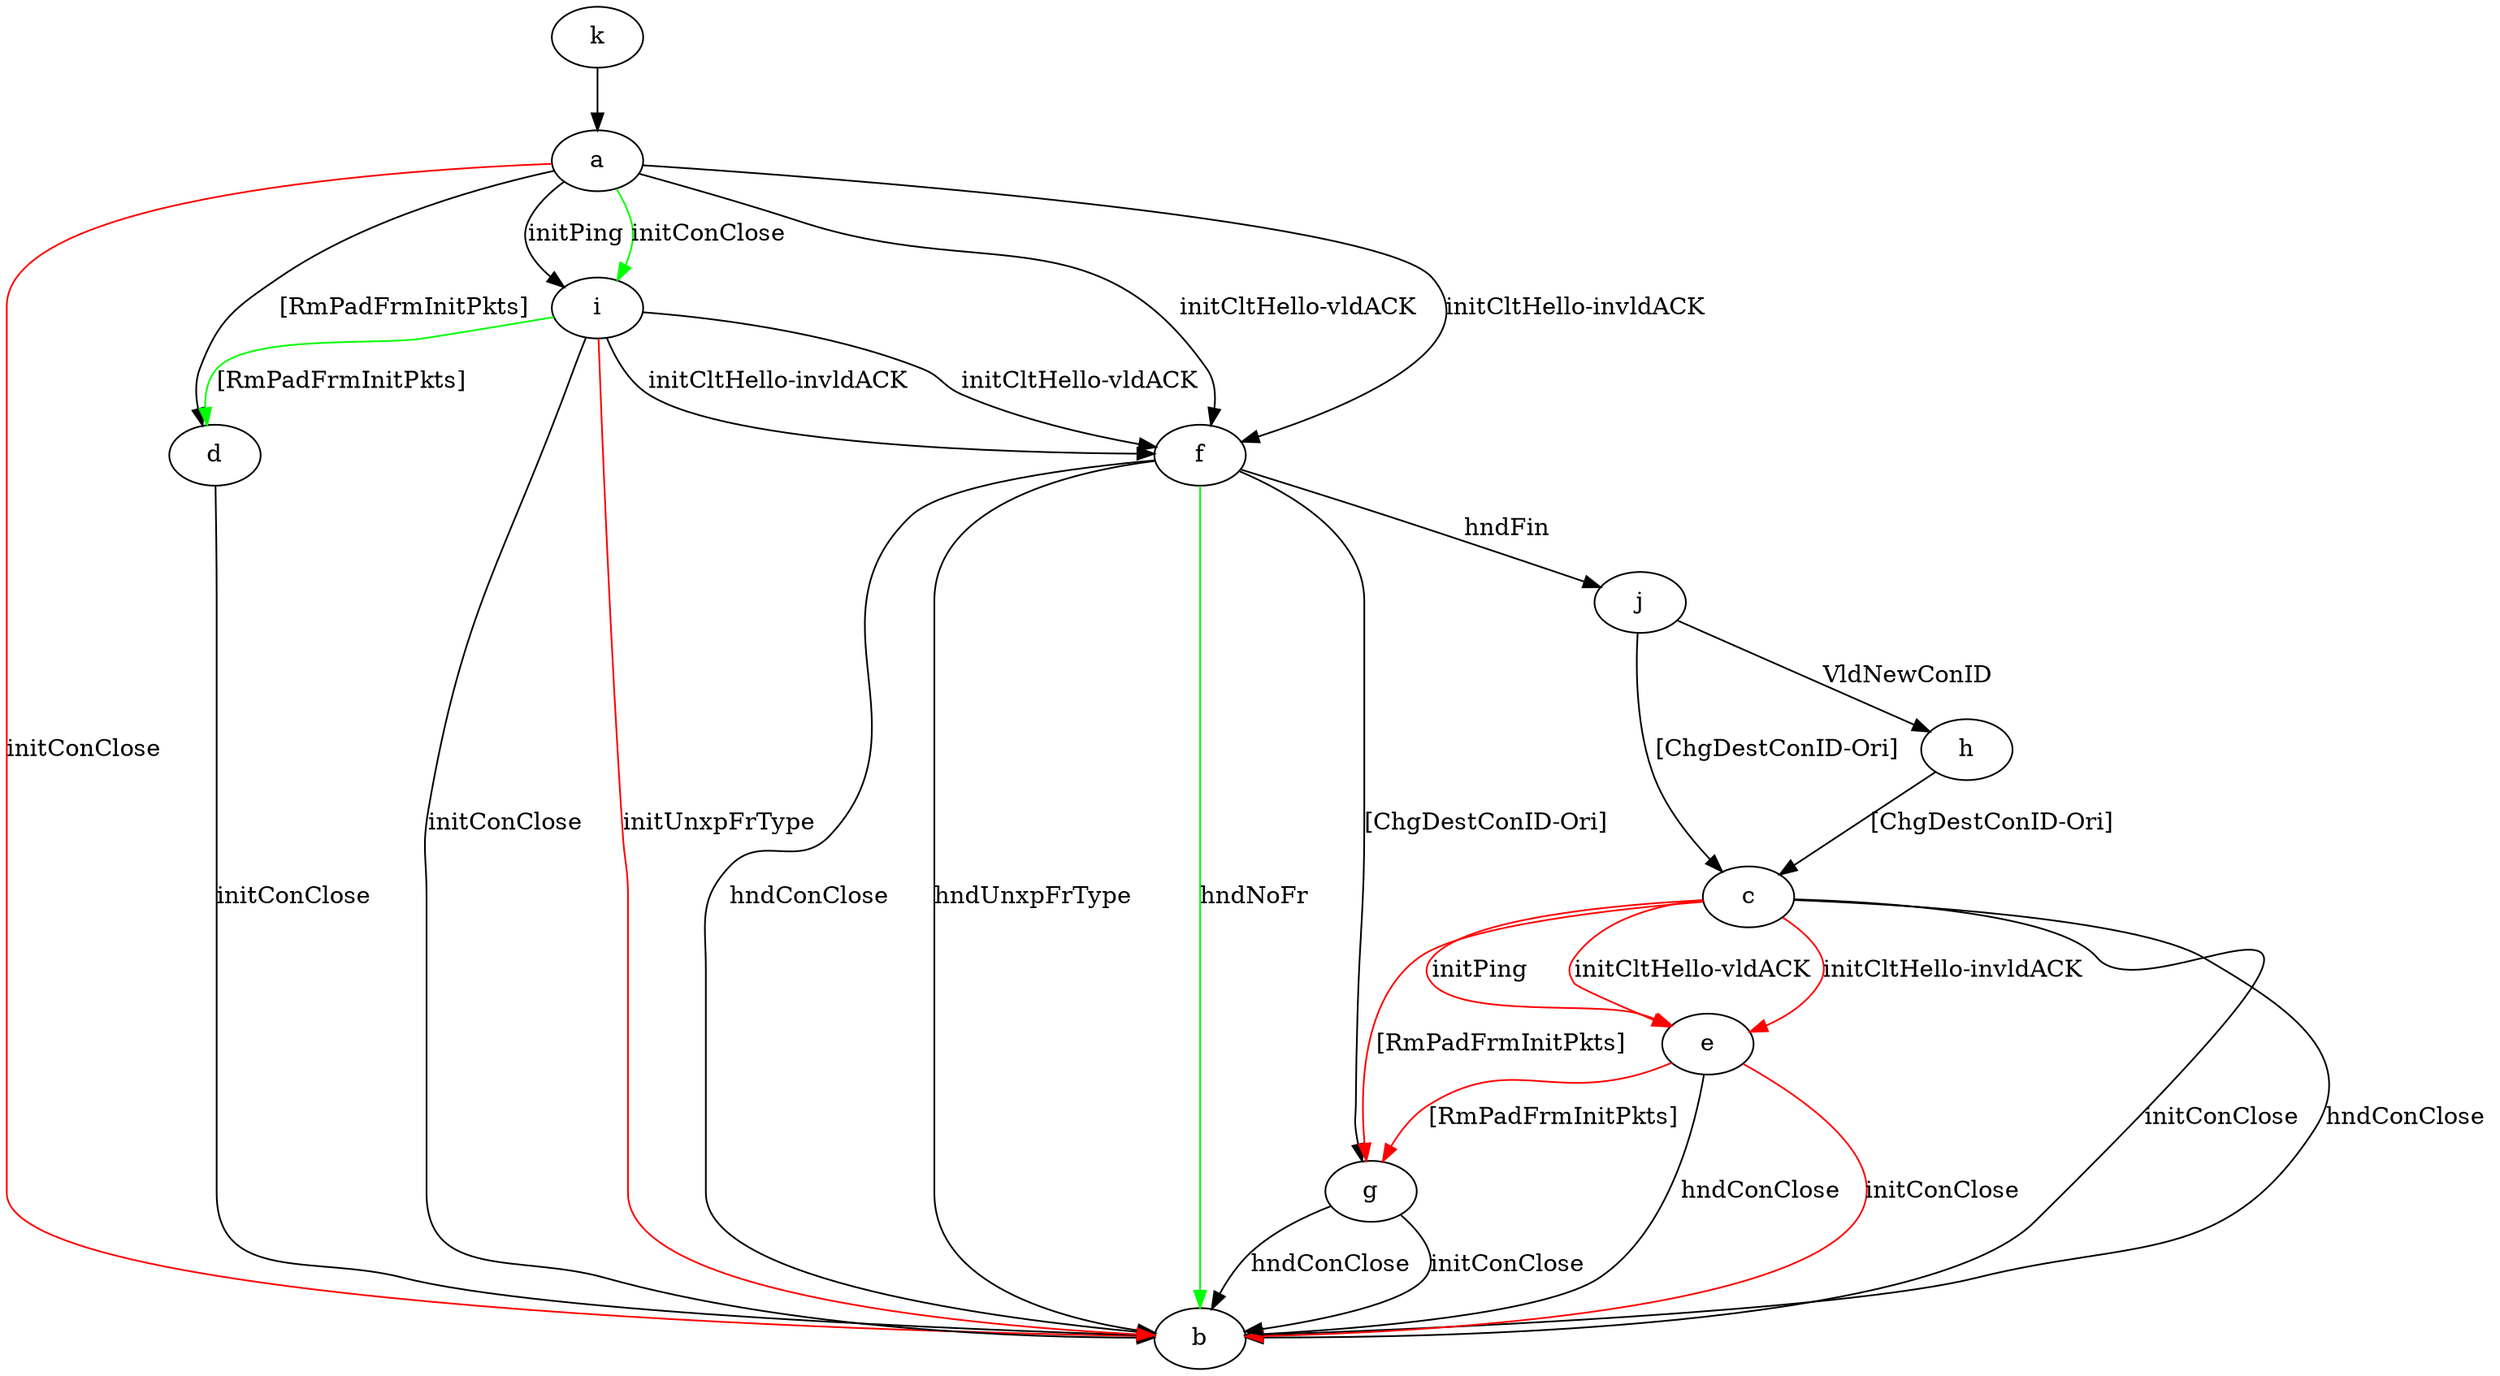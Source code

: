 digraph "" {
	a -> b	[key=0,
		color=red,
		label="initConClose "];
	a -> d	[key=0,
		label="[RmPadFrmInitPkts] "];
	a -> f	[key=0,
		label="initCltHello-vldACK "];
	a -> f	[key=1,
		label="initCltHello-invldACK "];
	a -> i	[key=0,
		label="initPing "];
	a -> i	[key=1,
		color=green,
		label="initConClose "];
	c -> b	[key=0,
		label="initConClose "];
	c -> b	[key=1,
		label="hndConClose "];
	c -> e	[key=0,
		color=red,
		label="initPing "];
	c -> e	[key=1,
		color=red,
		label="initCltHello-vldACK "];
	c -> e	[key=2,
		color=red,
		label="initCltHello-invldACK "];
	c -> g	[key=0,
		color=red,
		label="[RmPadFrmInitPkts] "];
	d -> b	[key=0,
		label="initConClose "];
	e -> b	[key=0,
		label="hndConClose "];
	e -> b	[key=1,
		color=red,
		label="initConClose "];
	e -> g	[key=0,
		color=red,
		label="[RmPadFrmInitPkts] "];
	f -> b	[key=0,
		label="hndConClose "];
	f -> b	[key=1,
		label="hndUnxpFrType "];
	f -> b	[key=2,
		color=green,
		label="hndNoFr "];
	f -> g	[key=0,
		label="[ChgDestConID-Ori] "];
	f -> j	[key=0,
		label="hndFin "];
	g -> b	[key=0,
		label="initConClose "];
	g -> b	[key=1,
		label="hndConClose "];
	h -> c	[key=0,
		label="[ChgDestConID-Ori] "];
	i -> b	[key=0,
		label="initConClose "];
	i -> b	[key=1,
		color=red,
		label="initUnxpFrType "];
	i -> d	[key=0,
		color=green,
		label="[RmPadFrmInitPkts] "];
	i -> f	[key=0,
		label="initCltHello-vldACK "];
	i -> f	[key=1,
		label="initCltHello-invldACK "];
	j -> c	[key=0,
		label="[ChgDestConID-Ori] "];
	j -> h	[key=0,
		label="VldNewConID "];
	k -> a	[key=0];
}
